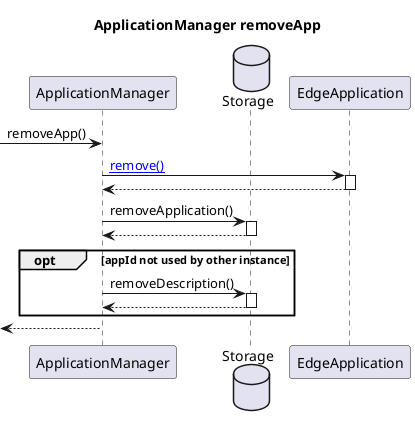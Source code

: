 @startuml
title "ApplicationManager removeApp"

participant ApplicationManager as AM
database Storage as Stor
participant EdgeApplication as EApp

[->AM: removeApp()

AM->EApp ++: [[http://www.plantuml.com/plantuml/proxy?cache=no&src=https://raw.githubusercontent.com/se-edge/diagrams/develop/ApplicationManager/ComposeApplication.remove.puml&fmt=svg remove()]]
EApp-->AM --:

AM->Stor ++: removeApplication()
Stor-->AM --:

opt appId not used by other instance
    AM->Stor ++: removeDescription()
    Stor-->AM --:
end

AM-->[:
@enduml

